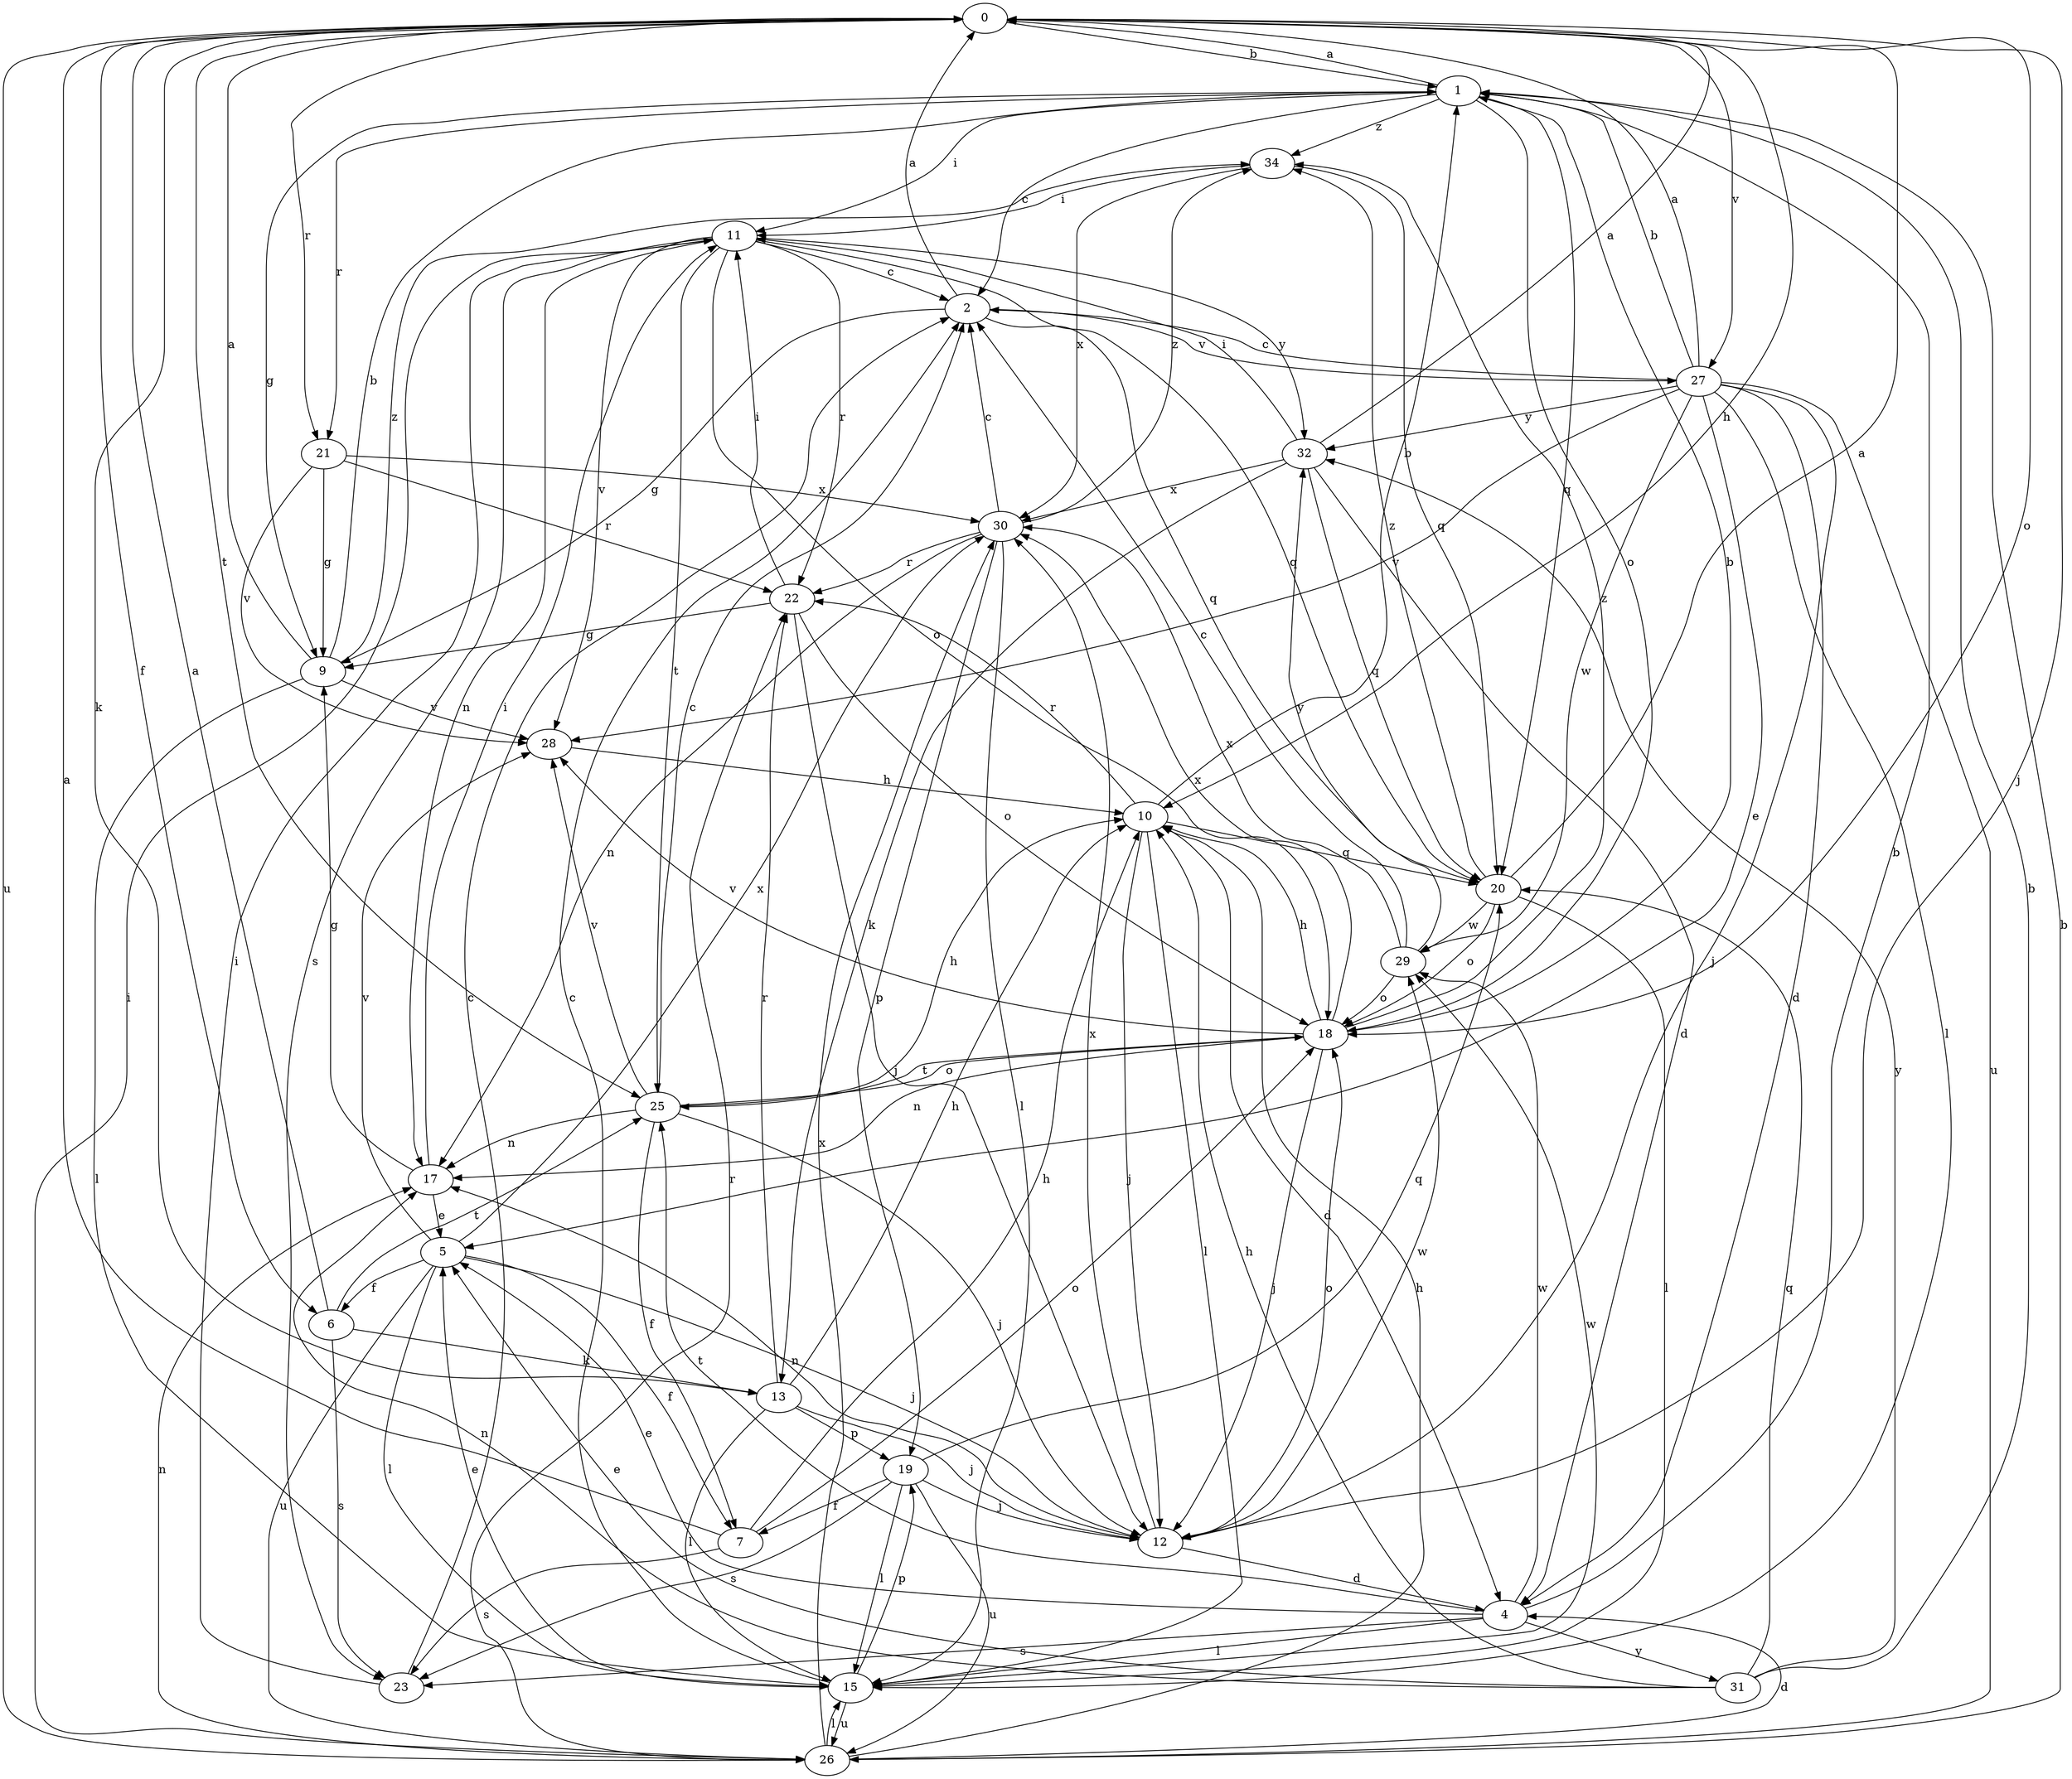 strict digraph  {
0;
1;
2;
4;
5;
6;
7;
9;
10;
11;
12;
13;
15;
17;
18;
19;
20;
21;
22;
23;
25;
26;
27;
28;
29;
30;
31;
32;
34;
0 -> 1  [label=b];
0 -> 6  [label=f];
0 -> 10  [label=h];
0 -> 12  [label=j];
0 -> 13  [label=k];
0 -> 18  [label=o];
0 -> 21  [label=r];
0 -> 25  [label=t];
0 -> 26  [label=u];
0 -> 27  [label=v];
1 -> 0  [label=a];
1 -> 2  [label=c];
1 -> 9  [label=g];
1 -> 11  [label=i];
1 -> 18  [label=o];
1 -> 20  [label=q];
1 -> 21  [label=r];
1 -> 34  [label=z];
2 -> 0  [label=a];
2 -> 9  [label=g];
2 -> 20  [label=q];
2 -> 27  [label=v];
4 -> 1  [label=b];
4 -> 5  [label=e];
4 -> 15  [label=l];
4 -> 23  [label=s];
4 -> 25  [label=t];
4 -> 29  [label=w];
4 -> 31  [label=y];
5 -> 6  [label=f];
5 -> 7  [label=f];
5 -> 12  [label=j];
5 -> 15  [label=l];
5 -> 26  [label=u];
5 -> 28  [label=v];
5 -> 30  [label=x];
6 -> 0  [label=a];
6 -> 13  [label=k];
6 -> 23  [label=s];
6 -> 25  [label=t];
7 -> 0  [label=a];
7 -> 10  [label=h];
7 -> 18  [label=o];
7 -> 23  [label=s];
9 -> 0  [label=a];
9 -> 1  [label=b];
9 -> 15  [label=l];
9 -> 28  [label=v];
9 -> 34  [label=z];
10 -> 1  [label=b];
10 -> 4  [label=d];
10 -> 12  [label=j];
10 -> 15  [label=l];
10 -> 20  [label=q];
10 -> 22  [label=r];
11 -> 2  [label=c];
11 -> 17  [label=n];
11 -> 18  [label=o];
11 -> 20  [label=q];
11 -> 22  [label=r];
11 -> 23  [label=s];
11 -> 25  [label=t];
11 -> 28  [label=v];
11 -> 32  [label=y];
12 -> 4  [label=d];
12 -> 17  [label=n];
12 -> 18  [label=o];
12 -> 29  [label=w];
12 -> 30  [label=x];
13 -> 10  [label=h];
13 -> 12  [label=j];
13 -> 15  [label=l];
13 -> 19  [label=p];
13 -> 22  [label=r];
15 -> 2  [label=c];
15 -> 5  [label=e];
15 -> 19  [label=p];
15 -> 26  [label=u];
15 -> 29  [label=w];
17 -> 5  [label=e];
17 -> 9  [label=g];
17 -> 11  [label=i];
18 -> 1  [label=b];
18 -> 10  [label=h];
18 -> 12  [label=j];
18 -> 17  [label=n];
18 -> 25  [label=t];
18 -> 28  [label=v];
18 -> 30  [label=x];
18 -> 34  [label=z];
19 -> 7  [label=f];
19 -> 12  [label=j];
19 -> 15  [label=l];
19 -> 20  [label=q];
19 -> 23  [label=s];
19 -> 26  [label=u];
20 -> 0  [label=a];
20 -> 15  [label=l];
20 -> 18  [label=o];
20 -> 29  [label=w];
20 -> 34  [label=z];
21 -> 9  [label=g];
21 -> 22  [label=r];
21 -> 28  [label=v];
21 -> 30  [label=x];
22 -> 9  [label=g];
22 -> 11  [label=i];
22 -> 12  [label=j];
22 -> 18  [label=o];
23 -> 2  [label=c];
23 -> 11  [label=i];
25 -> 2  [label=c];
25 -> 7  [label=f];
25 -> 10  [label=h];
25 -> 12  [label=j];
25 -> 17  [label=n];
25 -> 18  [label=o];
25 -> 28  [label=v];
26 -> 1  [label=b];
26 -> 4  [label=d];
26 -> 10  [label=h];
26 -> 11  [label=i];
26 -> 15  [label=l];
26 -> 17  [label=n];
26 -> 22  [label=r];
26 -> 30  [label=x];
27 -> 0  [label=a];
27 -> 1  [label=b];
27 -> 2  [label=c];
27 -> 4  [label=d];
27 -> 5  [label=e];
27 -> 12  [label=j];
27 -> 15  [label=l];
27 -> 26  [label=u];
27 -> 28  [label=v];
27 -> 29  [label=w];
27 -> 32  [label=y];
28 -> 10  [label=h];
29 -> 2  [label=c];
29 -> 18  [label=o];
29 -> 30  [label=x];
29 -> 32  [label=y];
30 -> 2  [label=c];
30 -> 15  [label=l];
30 -> 17  [label=n];
30 -> 19  [label=p];
30 -> 22  [label=r];
30 -> 34  [label=z];
31 -> 1  [label=b];
31 -> 5  [label=e];
31 -> 10  [label=h];
31 -> 17  [label=n];
31 -> 20  [label=q];
31 -> 32  [label=y];
32 -> 0  [label=a];
32 -> 4  [label=d];
32 -> 11  [label=i];
32 -> 13  [label=k];
32 -> 20  [label=q];
32 -> 30  [label=x];
34 -> 11  [label=i];
34 -> 20  [label=q];
34 -> 30  [label=x];
}
